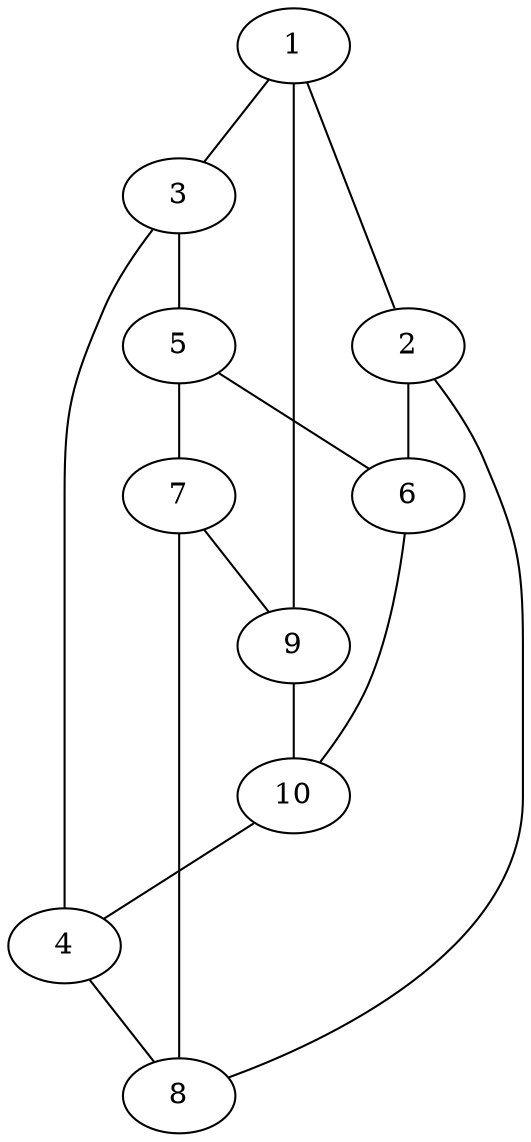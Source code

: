 strict graph G {
opti=4;
  1;
  2;
  3;
  4;
  5;
  6;
  7;
  8;
  9;
  10;
  1 -- 3;
  1 -- 2;
  2 -- 6;
  3 -- 5;
  3 -- 4;
  4 -- 8;
  5 -- 7;
  5 -- 6;
  6 -- 10;
  7 -- 9;
  7 -- 8;
  8 -- 2;
  9 -- 1;
  9 -- 10;
  10 -- 4;
}
